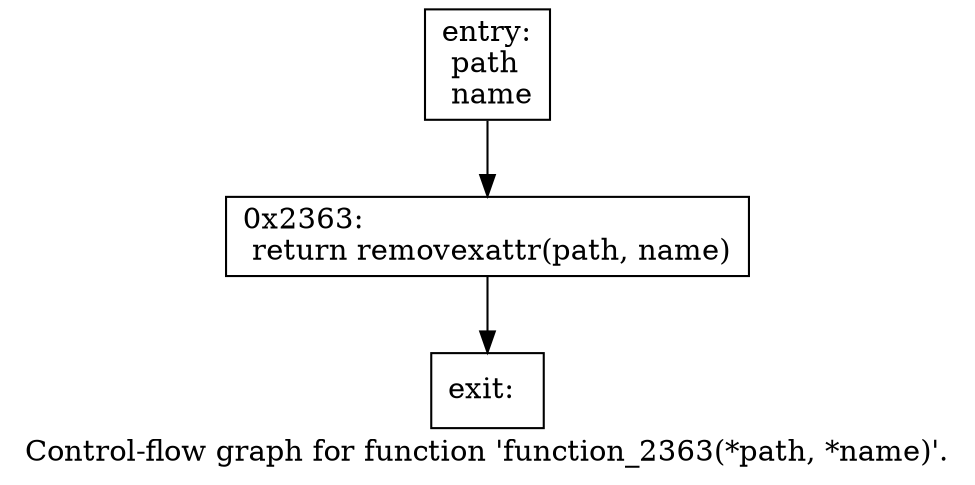 digraph "Control-flow graph for function 'function_2363(*path, *name)'." {
  label="Control-flow graph for function 'function_2363(*path, *name)'.";
  node [shape=record];

  Node07C7F730 [label="{entry:\l  path\l  name\l}"];
  Node07C7F730 -> Node07C7F778;
  Node07C7F778 [label="{0x2363:\l  return removexattr(path, name)\l}"];
  Node07C7F778 -> Node07C7F580;
  Node07C7F580 [label="{exit:\l}"];

}
